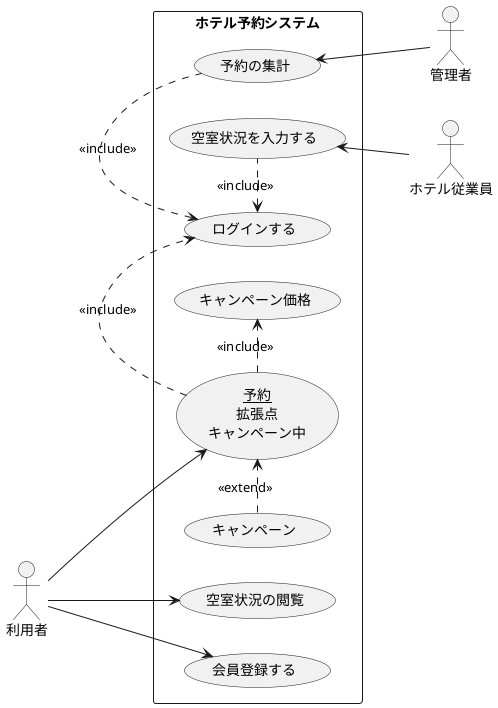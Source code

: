 @startuml 演習2-8_UC_ホテル予約システム.pu

    left to right direction

    actor 利用者
    actor 管理者
    actor ホテル従業員

    rectangle ホテル予約システム {
        usecase 空室状況の閲覧
        usecase 会員登録する
        usecase キャンペーン
        usecase キャンペーン価格
        usecase (<u>予約</u>\n拡張点\nキャンペーン中) as input 
        usecase ログインする
        usecase 予約の集計
        usecase 空室状況を入力する
    }
    利用者 --> 空室状況の閲覧
    利用者 --> 会員登録する
    利用者 --> input
    input   .> ログインする: <<include>>
    input   .> キャンペーン価格: <<include>>
    キャンペーン .> input: <<extend>>
    予約の集計 <-- 管理者
    空室状況を入力する  <-- ホテル従業員
    ログインする <. 予約の集計:  <<include>>
    ログインする <. 空室状況を入力する: <<include>>
@enduml